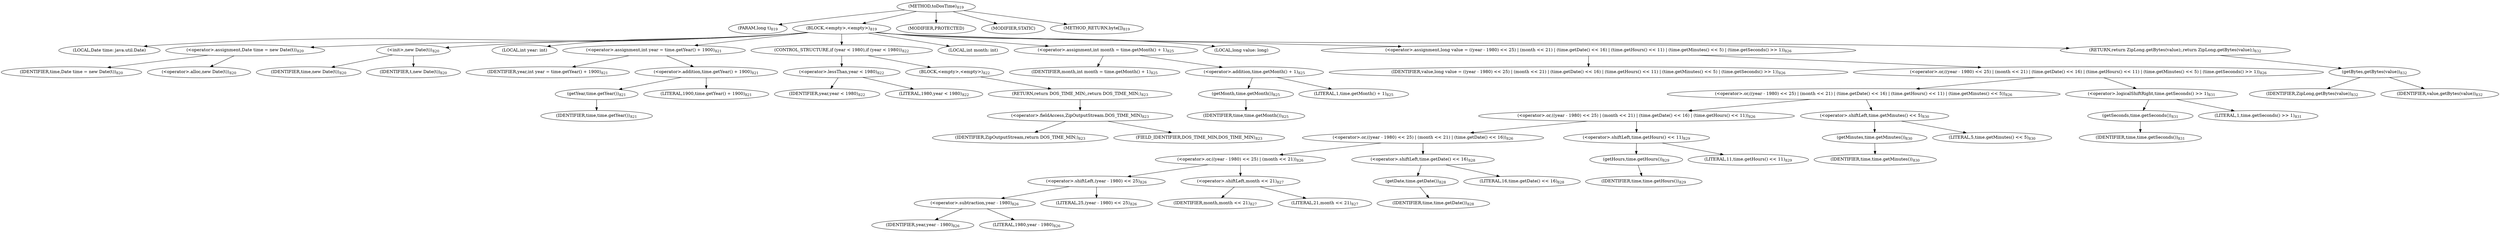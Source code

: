 digraph "toDosTime" {  
"1757" [label = <(METHOD,toDosTime)<SUB>819</SUB>> ]
"1758" [label = <(PARAM,long t)<SUB>819</SUB>> ]
"1759" [label = <(BLOCK,&lt;empty&gt;,&lt;empty&gt;)<SUB>819</SUB>> ]
"100" [label = <(LOCAL,Date time: java.util.Date)> ]
"1760" [label = <(&lt;operator&gt;.assignment,Date time = new Date(t))<SUB>820</SUB>> ]
"1761" [label = <(IDENTIFIER,time,Date time = new Date(t))<SUB>820</SUB>> ]
"1762" [label = <(&lt;operator&gt;.alloc,new Date(t))<SUB>820</SUB>> ]
"1763" [label = <(&lt;init&gt;,new Date(t))<SUB>820</SUB>> ]
"99" [label = <(IDENTIFIER,time,new Date(t))<SUB>820</SUB>> ]
"1764" [label = <(IDENTIFIER,t,new Date(t))<SUB>820</SUB>> ]
"1765" [label = <(LOCAL,int year: int)> ]
"1766" [label = <(&lt;operator&gt;.assignment,int year = time.getYear() + 1900)<SUB>821</SUB>> ]
"1767" [label = <(IDENTIFIER,year,int year = time.getYear() + 1900)<SUB>821</SUB>> ]
"1768" [label = <(&lt;operator&gt;.addition,time.getYear() + 1900)<SUB>821</SUB>> ]
"1769" [label = <(getYear,time.getYear())<SUB>821</SUB>> ]
"1770" [label = <(IDENTIFIER,time,time.getYear())<SUB>821</SUB>> ]
"1771" [label = <(LITERAL,1900,time.getYear() + 1900)<SUB>821</SUB>> ]
"1772" [label = <(CONTROL_STRUCTURE,if (year &lt; 1980),if (year &lt; 1980))<SUB>822</SUB>> ]
"1773" [label = <(&lt;operator&gt;.lessThan,year &lt; 1980)<SUB>822</SUB>> ]
"1774" [label = <(IDENTIFIER,year,year &lt; 1980)<SUB>822</SUB>> ]
"1775" [label = <(LITERAL,1980,year &lt; 1980)<SUB>822</SUB>> ]
"1776" [label = <(BLOCK,&lt;empty&gt;,&lt;empty&gt;)<SUB>822</SUB>> ]
"1777" [label = <(RETURN,return DOS_TIME_MIN;,return DOS_TIME_MIN;)<SUB>823</SUB>> ]
"1778" [label = <(&lt;operator&gt;.fieldAccess,ZipOutputStream.DOS_TIME_MIN)<SUB>823</SUB>> ]
"1779" [label = <(IDENTIFIER,ZipOutputStream,return DOS_TIME_MIN;)<SUB>823</SUB>> ]
"1780" [label = <(FIELD_IDENTIFIER,DOS_TIME_MIN,DOS_TIME_MIN)<SUB>823</SUB>> ]
"1781" [label = <(LOCAL,int month: int)> ]
"1782" [label = <(&lt;operator&gt;.assignment,int month = time.getMonth() + 1)<SUB>825</SUB>> ]
"1783" [label = <(IDENTIFIER,month,int month = time.getMonth() + 1)<SUB>825</SUB>> ]
"1784" [label = <(&lt;operator&gt;.addition,time.getMonth() + 1)<SUB>825</SUB>> ]
"1785" [label = <(getMonth,time.getMonth())<SUB>825</SUB>> ]
"1786" [label = <(IDENTIFIER,time,time.getMonth())<SUB>825</SUB>> ]
"1787" [label = <(LITERAL,1,time.getMonth() + 1)<SUB>825</SUB>> ]
"1788" [label = <(LOCAL,long value: long)> ]
"1789" [label = <(&lt;operator&gt;.assignment,long value = ((year - 1980) &lt;&lt; 25) | (month &lt;&lt; 21) | (time.getDate() &lt;&lt; 16) | (time.getHours() &lt;&lt; 11) | (time.getMinutes() &lt;&lt; 5) | (time.getSeconds() &gt;&gt; 1))<SUB>826</SUB>> ]
"1790" [label = <(IDENTIFIER,value,long value = ((year - 1980) &lt;&lt; 25) | (month &lt;&lt; 21) | (time.getDate() &lt;&lt; 16) | (time.getHours() &lt;&lt; 11) | (time.getMinutes() &lt;&lt; 5) | (time.getSeconds() &gt;&gt; 1))<SUB>826</SUB>> ]
"1791" [label = <(&lt;operator&gt;.or,((year - 1980) &lt;&lt; 25) | (month &lt;&lt; 21) | (time.getDate() &lt;&lt; 16) | (time.getHours() &lt;&lt; 11) | (time.getMinutes() &lt;&lt; 5) | (time.getSeconds() &gt;&gt; 1))<SUB>826</SUB>> ]
"1792" [label = <(&lt;operator&gt;.or,((year - 1980) &lt;&lt; 25) | (month &lt;&lt; 21) | (time.getDate() &lt;&lt; 16) | (time.getHours() &lt;&lt; 11) | (time.getMinutes() &lt;&lt; 5))<SUB>826</SUB>> ]
"1793" [label = <(&lt;operator&gt;.or,((year - 1980) &lt;&lt; 25) | (month &lt;&lt; 21) | (time.getDate() &lt;&lt; 16) | (time.getHours() &lt;&lt; 11))<SUB>826</SUB>> ]
"1794" [label = <(&lt;operator&gt;.or,((year - 1980) &lt;&lt; 25) | (month &lt;&lt; 21) | (time.getDate() &lt;&lt; 16))<SUB>826</SUB>> ]
"1795" [label = <(&lt;operator&gt;.or,((year - 1980) &lt;&lt; 25) | (month &lt;&lt; 21))<SUB>826</SUB>> ]
"1796" [label = <(&lt;operator&gt;.shiftLeft,(year - 1980) &lt;&lt; 25)<SUB>826</SUB>> ]
"1797" [label = <(&lt;operator&gt;.subtraction,year - 1980)<SUB>826</SUB>> ]
"1798" [label = <(IDENTIFIER,year,year - 1980)<SUB>826</SUB>> ]
"1799" [label = <(LITERAL,1980,year - 1980)<SUB>826</SUB>> ]
"1800" [label = <(LITERAL,25,(year - 1980) &lt;&lt; 25)<SUB>826</SUB>> ]
"1801" [label = <(&lt;operator&gt;.shiftLeft,month &lt;&lt; 21)<SUB>827</SUB>> ]
"1802" [label = <(IDENTIFIER,month,month &lt;&lt; 21)<SUB>827</SUB>> ]
"1803" [label = <(LITERAL,21,month &lt;&lt; 21)<SUB>827</SUB>> ]
"1804" [label = <(&lt;operator&gt;.shiftLeft,time.getDate() &lt;&lt; 16)<SUB>828</SUB>> ]
"1805" [label = <(getDate,time.getDate())<SUB>828</SUB>> ]
"1806" [label = <(IDENTIFIER,time,time.getDate())<SUB>828</SUB>> ]
"1807" [label = <(LITERAL,16,time.getDate() &lt;&lt; 16)<SUB>828</SUB>> ]
"1808" [label = <(&lt;operator&gt;.shiftLeft,time.getHours() &lt;&lt; 11)<SUB>829</SUB>> ]
"1809" [label = <(getHours,time.getHours())<SUB>829</SUB>> ]
"1810" [label = <(IDENTIFIER,time,time.getHours())<SUB>829</SUB>> ]
"1811" [label = <(LITERAL,11,time.getHours() &lt;&lt; 11)<SUB>829</SUB>> ]
"1812" [label = <(&lt;operator&gt;.shiftLeft,time.getMinutes() &lt;&lt; 5)<SUB>830</SUB>> ]
"1813" [label = <(getMinutes,time.getMinutes())<SUB>830</SUB>> ]
"1814" [label = <(IDENTIFIER,time,time.getMinutes())<SUB>830</SUB>> ]
"1815" [label = <(LITERAL,5,time.getMinutes() &lt;&lt; 5)<SUB>830</SUB>> ]
"1816" [label = <(&lt;operator&gt;.logicalShiftRight,time.getSeconds() &gt;&gt; 1)<SUB>831</SUB>> ]
"1817" [label = <(getSeconds,time.getSeconds())<SUB>831</SUB>> ]
"1818" [label = <(IDENTIFIER,time,time.getSeconds())<SUB>831</SUB>> ]
"1819" [label = <(LITERAL,1,time.getSeconds() &gt;&gt; 1)<SUB>831</SUB>> ]
"1820" [label = <(RETURN,return ZipLong.getBytes(value);,return ZipLong.getBytes(value);)<SUB>832</SUB>> ]
"1821" [label = <(getBytes,getBytes(value))<SUB>832</SUB>> ]
"1822" [label = <(IDENTIFIER,ZipLong,getBytes(value))<SUB>832</SUB>> ]
"1823" [label = <(IDENTIFIER,value,getBytes(value))<SUB>832</SUB>> ]
"1824" [label = <(MODIFIER,PROTECTED)> ]
"1825" [label = <(MODIFIER,STATIC)> ]
"1826" [label = <(METHOD_RETURN,byte[])<SUB>819</SUB>> ]
  "1757" -> "1758" 
  "1757" -> "1759" 
  "1757" -> "1824" 
  "1757" -> "1825" 
  "1757" -> "1826" 
  "1759" -> "100" 
  "1759" -> "1760" 
  "1759" -> "1763" 
  "1759" -> "1765" 
  "1759" -> "1766" 
  "1759" -> "1772" 
  "1759" -> "1781" 
  "1759" -> "1782" 
  "1759" -> "1788" 
  "1759" -> "1789" 
  "1759" -> "1820" 
  "1760" -> "1761" 
  "1760" -> "1762" 
  "1763" -> "99" 
  "1763" -> "1764" 
  "1766" -> "1767" 
  "1766" -> "1768" 
  "1768" -> "1769" 
  "1768" -> "1771" 
  "1769" -> "1770" 
  "1772" -> "1773" 
  "1772" -> "1776" 
  "1773" -> "1774" 
  "1773" -> "1775" 
  "1776" -> "1777" 
  "1777" -> "1778" 
  "1778" -> "1779" 
  "1778" -> "1780" 
  "1782" -> "1783" 
  "1782" -> "1784" 
  "1784" -> "1785" 
  "1784" -> "1787" 
  "1785" -> "1786" 
  "1789" -> "1790" 
  "1789" -> "1791" 
  "1791" -> "1792" 
  "1791" -> "1816" 
  "1792" -> "1793" 
  "1792" -> "1812" 
  "1793" -> "1794" 
  "1793" -> "1808" 
  "1794" -> "1795" 
  "1794" -> "1804" 
  "1795" -> "1796" 
  "1795" -> "1801" 
  "1796" -> "1797" 
  "1796" -> "1800" 
  "1797" -> "1798" 
  "1797" -> "1799" 
  "1801" -> "1802" 
  "1801" -> "1803" 
  "1804" -> "1805" 
  "1804" -> "1807" 
  "1805" -> "1806" 
  "1808" -> "1809" 
  "1808" -> "1811" 
  "1809" -> "1810" 
  "1812" -> "1813" 
  "1812" -> "1815" 
  "1813" -> "1814" 
  "1816" -> "1817" 
  "1816" -> "1819" 
  "1817" -> "1818" 
  "1820" -> "1821" 
  "1821" -> "1822" 
  "1821" -> "1823" 
}
